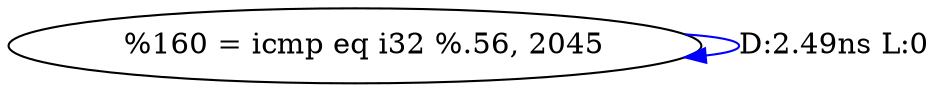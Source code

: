 digraph {
Node0x403ac90[label="  %160 = icmp eq i32 %.56, 2045"];
Node0x403ac90 -> Node0x403ac90[label="D:2.49ns L:0",color=blue];
}
